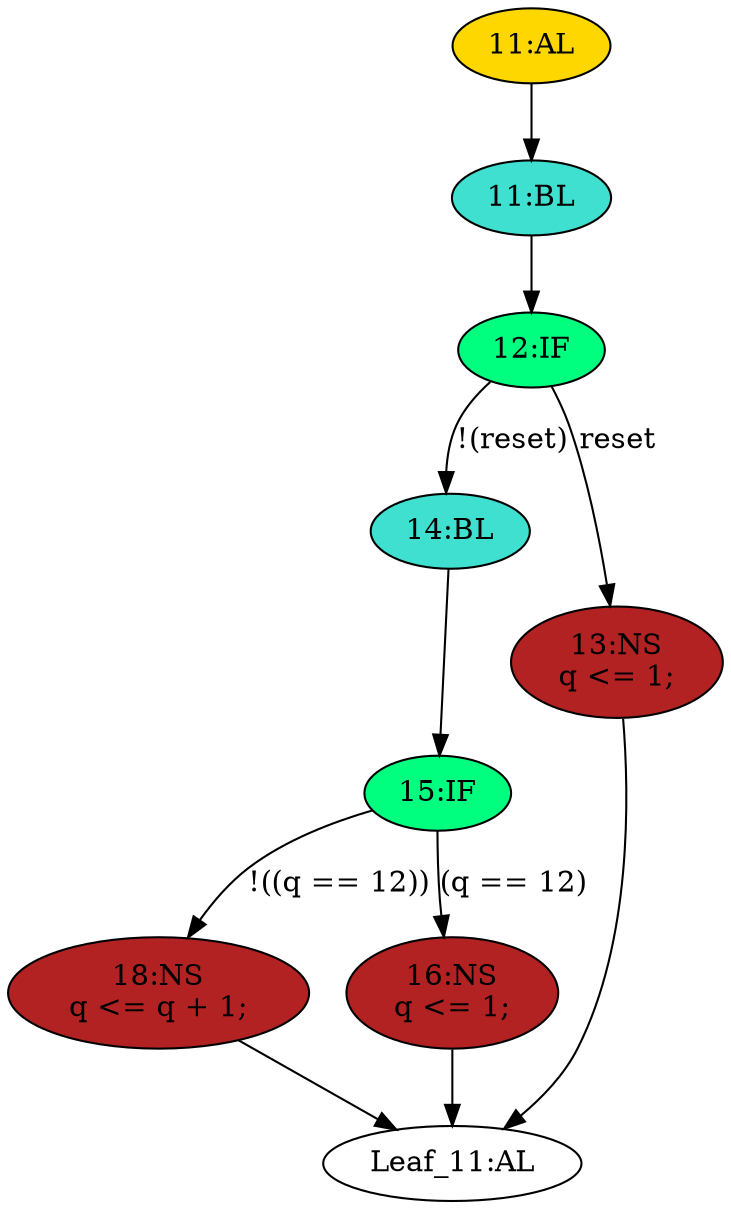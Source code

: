 strict digraph "" {
	node [label="\N"];
	"18:NS"	[ast="<pyverilog.vparser.ast.NonblockingSubstitution object at 0x7f16386e8390>",
		fillcolor=firebrick,
		label="18:NS
q <= q + 1;",
		statements="[<pyverilog.vparser.ast.NonblockingSubstitution object at 0x7f16386e8390>]",
		style=filled,
		typ=NonblockingSubstitution];
	"Leaf_11:AL"	[def_var="['q']",
		label="Leaf_11:AL"];
	"18:NS" -> "Leaf_11:AL"	[cond="[]",
		lineno=None];
	"14:BL"	[ast="<pyverilog.vparser.ast.Block object at 0x7f16386e8690>",
		fillcolor=turquoise,
		label="14:BL",
		statements="[]",
		style=filled,
		typ=Block];
	"15:IF"	[ast="<pyverilog.vparser.ast.IfStatement object at 0x7f16386e86d0>",
		fillcolor=springgreen,
		label="15:IF",
		statements="[]",
		style=filled,
		typ=IfStatement];
	"14:BL" -> "15:IF"	[cond="[]",
		lineno=None];
	"12:IF"	[ast="<pyverilog.vparser.ast.IfStatement object at 0x7f16386e8990>",
		fillcolor=springgreen,
		label="12:IF",
		statements="[]",
		style=filled,
		typ=IfStatement];
	"12:IF" -> "14:BL"	[cond="['reset']",
		label="!(reset)",
		lineno=12];
	"13:NS"	[ast="<pyverilog.vparser.ast.NonblockingSubstitution object at 0x7f16386e89d0>",
		fillcolor=firebrick,
		label="13:NS
q <= 1;",
		statements="[<pyverilog.vparser.ast.NonblockingSubstitution object at 0x7f16386e89d0>]",
		style=filled,
		typ=NonblockingSubstitution];
	"12:IF" -> "13:NS"	[cond="['reset']",
		label=reset,
		lineno=12];
	"13:NS" -> "Leaf_11:AL"	[cond="[]",
		lineno=None];
	"11:BL"	[ast="<pyverilog.vparser.ast.Block object at 0x7f16386e8b50>",
		fillcolor=turquoise,
		label="11:BL",
		statements="[]",
		style=filled,
		typ=Block];
	"11:BL" -> "12:IF"	[cond="[]",
		lineno=None];
	"15:IF" -> "18:NS"	[cond="['q']",
		label="!((q == 12))",
		lineno=15];
	"16:NS"	[ast="<pyverilog.vparser.ast.NonblockingSubstitution object at 0x7f16386e8790>",
		fillcolor=firebrick,
		label="16:NS
q <= 1;",
		statements="[<pyverilog.vparser.ast.NonblockingSubstitution object at 0x7f16386e8790>]",
		style=filled,
		typ=NonblockingSubstitution];
	"15:IF" -> "16:NS"	[cond="['q']",
		label="(q == 12)",
		lineno=15];
	"11:AL"	[ast="<pyverilog.vparser.ast.Always object at 0x7f16386e8b90>",
		clk_sens=True,
		fillcolor=gold,
		label="11:AL",
		sens="['clk', 'reset']",
		statements="[]",
		style=filled,
		typ=Always,
		use_var="['reset', 'q']"];
	"11:AL" -> "11:BL"	[cond="[]",
		lineno=None];
	"16:NS" -> "Leaf_11:AL"	[cond="[]",
		lineno=None];
}
